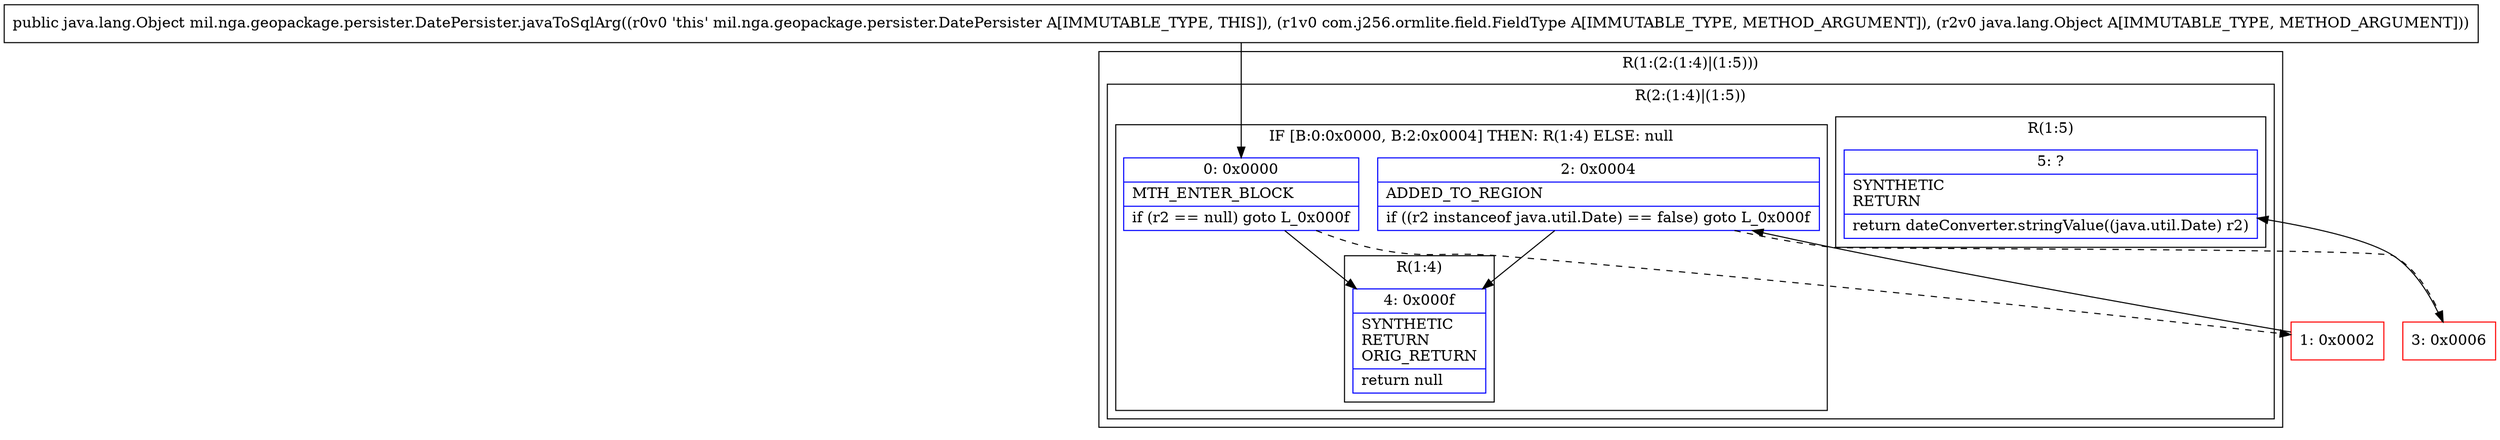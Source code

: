digraph "CFG formil.nga.geopackage.persister.DatePersister.javaToSqlArg(Lcom\/j256\/ormlite\/field\/FieldType;Ljava\/lang\/Object;)Ljava\/lang\/Object;" {
subgraph cluster_Region_1040936953 {
label = "R(1:(2:(1:4)|(1:5)))";
node [shape=record,color=blue];
subgraph cluster_Region_21949698 {
label = "R(2:(1:4)|(1:5))";
node [shape=record,color=blue];
subgraph cluster_IfRegion_116637792 {
label = "IF [B:0:0x0000, B:2:0x0004] THEN: R(1:4) ELSE: null";
node [shape=record,color=blue];
Node_0 [shape=record,label="{0\:\ 0x0000|MTH_ENTER_BLOCK\l|if (r2 == null) goto L_0x000f\l}"];
Node_2 [shape=record,label="{2\:\ 0x0004|ADDED_TO_REGION\l|if ((r2 instanceof java.util.Date) == false) goto L_0x000f\l}"];
subgraph cluster_Region_672807033 {
label = "R(1:4)";
node [shape=record,color=blue];
Node_4 [shape=record,label="{4\:\ 0x000f|SYNTHETIC\lRETURN\lORIG_RETURN\l|return null\l}"];
}
}
subgraph cluster_Region_1292631588 {
label = "R(1:5)";
node [shape=record,color=blue];
Node_5 [shape=record,label="{5\:\ ?|SYNTHETIC\lRETURN\l|return dateConverter.stringValue((java.util.Date) r2)\l}"];
}
}
}
Node_1 [shape=record,color=red,label="{1\:\ 0x0002}"];
Node_3 [shape=record,color=red,label="{3\:\ 0x0006}"];
MethodNode[shape=record,label="{public java.lang.Object mil.nga.geopackage.persister.DatePersister.javaToSqlArg((r0v0 'this' mil.nga.geopackage.persister.DatePersister A[IMMUTABLE_TYPE, THIS]), (r1v0 com.j256.ormlite.field.FieldType A[IMMUTABLE_TYPE, METHOD_ARGUMENT]), (r2v0 java.lang.Object A[IMMUTABLE_TYPE, METHOD_ARGUMENT])) }"];
MethodNode -> Node_0;
Node_0 -> Node_1[style=dashed];
Node_0 -> Node_4;
Node_2 -> Node_3[style=dashed];
Node_2 -> Node_4;
Node_1 -> Node_2;
Node_3 -> Node_5;
}

